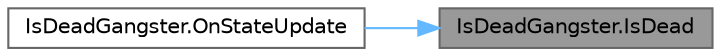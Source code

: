 digraph "IsDeadGangster.IsDead"
{
 // LATEX_PDF_SIZE
  bgcolor="transparent";
  edge [fontname=Helvetica,fontsize=10,labelfontname=Helvetica,labelfontsize=10];
  node [fontname=Helvetica,fontsize=10,shape=box,height=0.2,width=0.4];
  rankdir="RL";
  Node1 [id="Node000001",label="IsDeadGangster.IsDead",height=0.2,width=0.4,color="gray40", fillcolor="grey60", style="filled", fontcolor="black",tooltip=" "];
  Node1 -> Node2 [id="edge2_Node000001_Node000002",dir="back",color="steelblue1",style="solid",tooltip=" "];
  Node2 [id="Node000002",label="IsDeadGangster.OnStateUpdate",height=0.2,width=0.4,color="grey40", fillcolor="white", style="filled",URL="$class_is_dead_gangster.html#a3ce24698115cb282a97cf51894576ec3",tooltip=" "];
}
